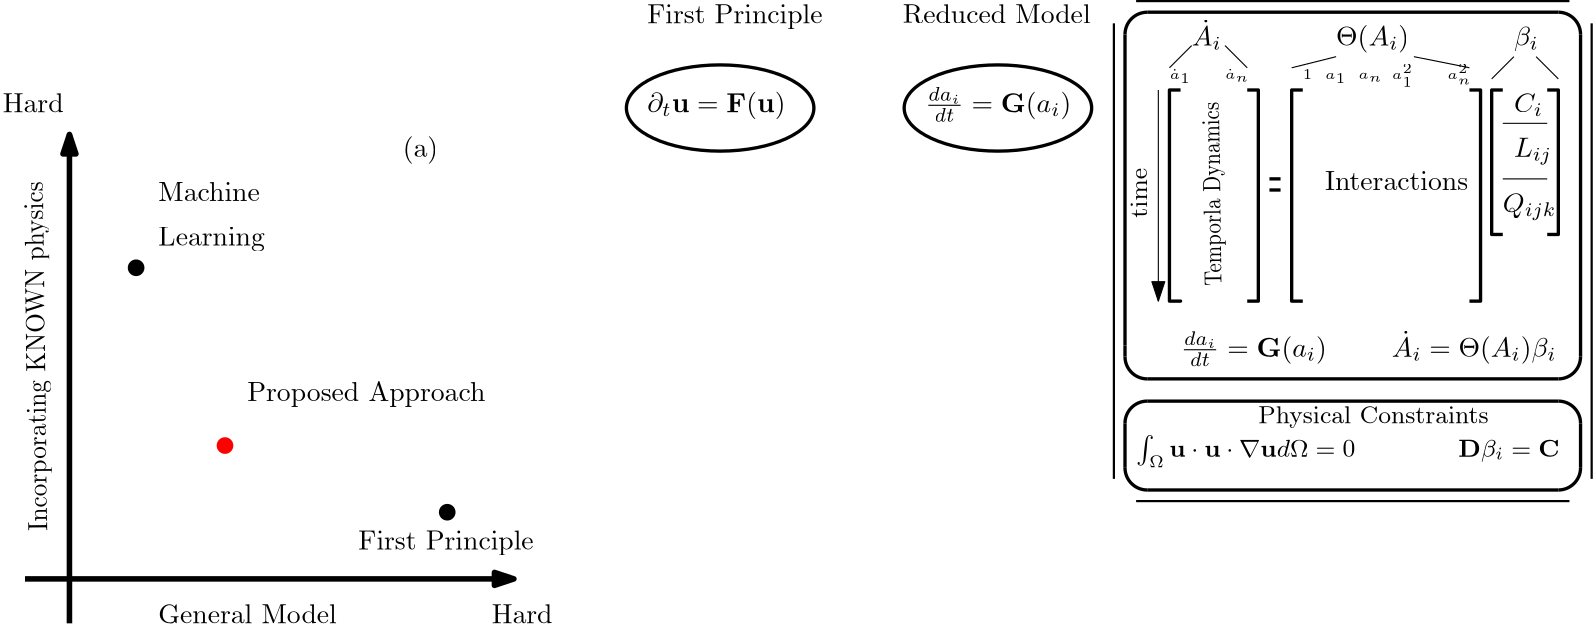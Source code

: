 <?xml version="1.0"?>
<!DOCTYPE ipe SYSTEM "ipe.dtd">
<ipe version="70212" creator="Ipe 7.2.13">
<info created="D:20200310105531" modified="D:20200310105531"/>
<ipestyle name="basic">
<symbol name="arrow/arc(spx)">
<path stroke="sym-stroke" fill="sym-stroke" pen="sym-pen">
0 0 m
-1 0.333 l
-1 -0.333 l
h
</path>
</symbol>
<symbol name="arrow/farc(spx)">
<path stroke="sym-stroke" fill="white" pen="sym-pen">
0 0 m
-1 0.333 l
-1 -0.333 l
h
</path>
</symbol>
<symbol name="arrow/ptarc(spx)">
<path stroke="sym-stroke" fill="sym-stroke" pen="sym-pen">
0 0 m
-1 0.333 l
-0.8 0 l
-1 -0.333 l
h
</path>
</symbol>
<symbol name="arrow/fptarc(spx)">
<path stroke="sym-stroke" fill="white" pen="sym-pen">
0 0 m
-1 0.333 l
-0.8 0 l
-1 -0.333 l
h
</path>
</symbol>
<symbol name="mark/circle(sx)" transformations="translations">
<path fill="sym-stroke">
0.6 0 0 0.6 0 0 e
0.4 0 0 0.4 0 0 e
</path>
</symbol>
<symbol name="mark/disk(sx)" transformations="translations">
<path fill="sym-stroke">
0.6 0 0 0.6 0 0 e
</path>
</symbol>
<symbol name="mark/fdisk(sfx)" transformations="translations">
<group>
<path fill="sym-fill">
0.5 0 0 0.5 0 0 e
</path>
<path fill="sym-stroke" fillrule="eofill">
0.6 0 0 0.6 0 0 e
0.4 0 0 0.4 0 0 e
</path>
</group>
</symbol>
<symbol name="mark/box(sx)" transformations="translations">
<path fill="sym-stroke" fillrule="eofill">
-0.6 -0.6 m
0.6 -0.6 l
0.6 0.6 l
-0.6 0.6 l
h
-0.4 -0.4 m
0.4 -0.4 l
0.4 0.4 l
-0.4 0.4 l
h
</path>
</symbol>
<symbol name="mark/square(sx)" transformations="translations">
<path fill="sym-stroke">
-0.6 -0.6 m
0.6 -0.6 l
0.6 0.6 l
-0.6 0.6 l
h
</path>
</symbol>
<symbol name="mark/fsquare(sfx)" transformations="translations">
<group>
<path fill="sym-fill">
-0.5 -0.5 m
0.5 -0.5 l
0.5 0.5 l
-0.5 0.5 l
h
</path>
<path fill="sym-stroke" fillrule="eofill">
-0.6 -0.6 m
0.6 -0.6 l
0.6 0.6 l
-0.6 0.6 l
h
-0.4 -0.4 m
0.4 -0.4 l
0.4 0.4 l
-0.4 0.4 l
h
</path>
</group>
</symbol>
<symbol name="mark/cross(sx)" transformations="translations">
<group>
<path fill="sym-stroke">
-0.43 -0.57 m
0.57 0.43 l
0.43 0.57 l
-0.57 -0.43 l
h
</path>
<path fill="sym-stroke">
-0.43 0.57 m
0.57 -0.43 l
0.43 -0.57 l
-0.57 0.43 l
h
</path>
</group>
</symbol>
<symbol name="arrow/fnormal(spx)">
<path stroke="sym-stroke" fill="white" pen="sym-pen">
0 0 m
-1 0.333 l
-1 -0.333 l
h
</path>
</symbol>
<symbol name="arrow/pointed(spx)">
<path stroke="sym-stroke" fill="sym-stroke" pen="sym-pen">
0 0 m
-1 0.333 l
-0.8 0 l
-1 -0.333 l
h
</path>
</symbol>
<symbol name="arrow/fpointed(spx)">
<path stroke="sym-stroke" fill="white" pen="sym-pen">
0 0 m
-1 0.333 l
-0.8 0 l
-1 -0.333 l
h
</path>
</symbol>
<symbol name="arrow/linear(spx)">
<path stroke="sym-stroke" pen="sym-pen">
-1 0.333 m
0 0 l
-1 -0.333 l
</path>
</symbol>
<symbol name="arrow/fdouble(spx)">
<path stroke="sym-stroke" fill="white" pen="sym-pen">
0 0 m
-1 0.333 l
-1 -0.333 l
h
-1 0 m
-2 0.333 l
-2 -0.333 l
h
</path>
</symbol>
<symbol name="arrow/double(spx)">
<path stroke="sym-stroke" fill="sym-stroke" pen="sym-pen">
0 0 m
-1 0.333 l
-1 -0.333 l
h
-1 0 m
-2 0.333 l
-2 -0.333 l
h
</path>
</symbol>
<pen name="heavier" value="0.8"/>
<pen name="fat" value="1.2"/>
<pen name="ultrafat" value="2"/>
<symbolsize name="large" value="5"/>
<symbolsize name="small" value="2"/>
<symbolsize name="tiny" value="1.1"/>
<arrowsize name="large" value="10"/>
<arrowsize name="small" value="5"/>
<arrowsize name="tiny" value="3"/>
<color name="red" value="1 0 0"/>
<color name="green" value="0 1 0"/>
<color name="blue" value="0 0 1"/>
<color name="yellow" value="1 1 0"/>
<color name="orange" value="1 0.647 0"/>
<color name="gold" value="1 0.843 0"/>
<color name="purple" value="0.627 0.125 0.941"/>
<color name="gray" value="0.745"/>
<color name="brown" value="0.647 0.165 0.165"/>
<color name="navy" value="0 0 0.502"/>
<color name="pink" value="1 0.753 0.796"/>
<color name="seagreen" value="0.18 0.545 0.341"/>
<color name="turquoise" value="0.251 0.878 0.816"/>
<color name="violet" value="0.933 0.51 0.933"/>
<color name="darkblue" value="0 0 0.545"/>
<color name="darkcyan" value="0 0.545 0.545"/>
<color name="darkgray" value="0.663"/>
<color name="darkgreen" value="0 0.392 0"/>
<color name="darkmagenta" value="0.545 0 0.545"/>
<color name="darkorange" value="1 0.549 0"/>
<color name="darkred" value="0.545 0 0"/>
<color name="lightblue" value="0.678 0.847 0.902"/>
<color name="lightcyan" value="0.878 1 1"/>
<color name="lightgray" value="0.827"/>
<color name="lightgreen" value="0.565 0.933 0.565"/>
<color name="lightyellow" value="1 1 0.878"/>
<dashstyle name="dashed" value="[4] 0"/>
<dashstyle name="dotted" value="[1 3] 0"/>
<dashstyle name="dash dotted" value="[4 2 1 2] 0"/>
<dashstyle name="dash dot dotted" value="[4 2 1 2 1 2] 0"/>
<textsize name="large" value="\large"/>
<textsize name="Large" value="\Large"/>
<textsize name="LARGE" value="\LARGE"/>
<textsize name="huge" value="\huge"/>
<textsize name="Huge" value="\Huge"/>
<textsize name="small" value="\small"/>
<textsize name="footnote" value="\footnotesize"/>
<textsize name="tiny" value="\tiny"/>
<textstyle name="center" begin="\begin{center}" end="\end{center}"/>
<textstyle name="itemize" begin="\begin{itemize}" end="\end{itemize}"/>
<textstyle name="item" begin="\begin{itemize}\item{}" end="\end{itemize}"/>
<gridsize name="4 pts" value="4"/>
<gridsize name="8 pts (~3 mm)" value="8"/>
<gridsize name="16 pts (~6 mm)" value="16"/>
<gridsize name="32 pts (~12 mm)" value="32"/>
<gridsize name="10 pts (~3.5 mm)" value="10"/>
<gridsize name="20 pts (~7 mm)" value="20"/>
<gridsize name="14 pts (~5 mm)" value="14"/>
<gridsize name="28 pts (~10 mm)" value="28"/>
<gridsize name="56 pts (~20 mm)" value="56"/>
<anglesize name="90 deg" value="90"/>
<anglesize name="60 deg" value="60"/>
<anglesize name="45 deg" value="45"/>
<anglesize name="30 deg" value="30"/>
<anglesize name="22.5 deg" value="22.5"/>
<opacity name="10%" value="0.1"/>
<opacity name="30%" value="0.3"/>
<opacity name="50%" value="0.5"/>
<opacity name="75%" value="0.75"/>
<tiling name="falling" angle="-60" step="4" width="1"/>
<tiling name="rising" angle="30" step="4" width="1"/>
</ipestyle>
<page>
<layer name="alpha"/>
<view layers="alpha" active="alpha"/>
<path layer="alpha" matrix="1 0 0 1 -376 8" stroke="black" pen="ultrafat" arrow="normal/normal">
416 400 m
416 576 l
</path>
<path matrix="1 0 0 1 -376 8" stroke="black" pen="ultrafat" arrow="normal/normal">
400 416 m
576 416 l
</path>
<text matrix="0.6 0 0 15.2316 -182.4 -6389.16" transformations="translations" pos="544 448" stroke="black" type="label" width="63.208" height="6.926" depth="1.93" valign="baseline">First Principle</text>
<text matrix="1 0 0 1 -376 8" transformations="translations" pos="448 552" stroke="black" type="label" width="36.53" height="6.918" depth="0" valign="baseline">Machine</text>
<text matrix="1 0 0 1 -376 -8" transformations="translations" pos="448 552" stroke="black" type="label" width="38.356" height="6.815" depth="1.93" valign="baseline">Learning</text>
<use matrix="1 0 0 1 -376 8" name="mark/fdisk(sfx)" pos="440 528" size="large" stroke="black" fill="black"/>
<use matrix="1 0 0 1 -376 8" name="mark/fdisk(sfx)" pos="552 440" size="large" stroke="black" fill="black"/>
<use matrix="1 0 0 1 -376 8" name="mark/fdisk(sfx)" pos="472 464" size="large" stroke="red" fill="red"/>
<text matrix="1 0 0 1 -376 8" transformations="translations" pos="480 480" stroke="black" type="label" width="85.762" height="6.926" depth="1.93" valign="baseline">Proposed Approach</text>
<text matrix="1 0 0 1 -376 8" transformations="translations" pos="448 400" stroke="black" type="label" width="64.301" height="6.918" depth="0" valign="baseline">General Model</text>
<text matrix="1 0 0 1 -376 8" transformations="translations" pos="568 400" stroke="black" type="label" width="21.89" height="6.918" depth="0" valign="baseline">Hard</text>
<text matrix="1 0 0 1 -384 16" transformations="translations" pos="400 576" stroke="black" type="label" width="21.89" height="6.918" depth="0" valign="baseline">Hard</text>
<text matrix="-0.0114393 0.915958 -0.999935 -0.0104786 500.544 79.838" pos="400 464" stroke="black" type="label" width="137.429" height="6.926" depth="1.93" valign="baseline">Incorporating KNOWN physics</text>
<text pos="160 576" stroke="black" type="label" width="12.73" height="7.473" depth="2.49" valign="baseline">(a)</text>
<text matrix="1 0 0 1 0 16" pos="248 608" stroke="black" type="label" width="63.208" height="6.926" depth="1.93" valign="baseline">First Principle</text>
<text pos="248 592" stroke="black" type="label" width="49.768" height="7.473" depth="2.49" valign="baseline">$\partial_t \mathbf{u} = \mathbf{F}(\mathbf{u})$</text>
<path matrix="1 0 0 1 -8 0" stroke="black" pen="fat">
448 600 m
444 600 l
444 528 l
444 524 l
448 524 l
444 524 l
</path>
<path stroke="black" pen="fat">
464 600 m
468 600 l
468 524 l
464 524 l
464 524 l
</path>
<path stroke="black" pen="fat">
484 600 m
480 600 l
480 524 l
484 524 l
484 524 l
</path>
<path stroke="black" pen="fat">
544 600 m
548 600 l
548 524 l
544 524 l
544 524 l
</path>
<path stroke="black" pen="fat">
556 600 m
552 600 l
552 548 l
556 548 l
</path>
<path stroke="black" pen="fat">
572 600 m
576 600 l
576 548 l
572 548 l
</path>
<path stroke="black" pen="fat">
472 568 m
476 568 l
</path>
<path stroke="black" pen="fat">
472 564 m
476 564 l
</path>
<text matrix="1 0 0 1 100 24" pos="248 568" stroke="black" type="label" width="52.639" height="8.933" depth="3.43" valign="baseline">$\frac{da_i}{dt} = \mathbf{G}(a_i)$</text>
<path matrix="1.125 0 0 0.517241 -34 287.31" stroke="black" pen="fat">
30 0 0 30 274 592 e
</path>
<path matrix="1.125 0 0 0.517241 66 287.31" stroke="black" pen="fat">
30 0 0 30 274 592 e
</path>
<text matrix="1 0 0 1 -12 0" pos="352 624" stroke="black" type="label" width="67.663" height="6.918" depth="0" valign="baseline">Reduced Model</text>
<text matrix="1 0 0 1 -8 8" pos="452 608" stroke="black" type="label" width="10.789" height="9.176" depth="1.49" valign="baseline">$\dot{A}_i$</text>
<text matrix="1 0 0 1 -12 8" pos="508 608" stroke="black" type="label" width="26.286" height="7.473" depth="2.49" valign="baseline">$\Theta(A_i)$</text>
<text matrix="1 0 0 1 -4 8" pos="564 608" stroke="black" type="label" width="8.952" height="6.926" depth="1.93" valign="baseline">$\beta_i$</text>
<path matrix="1 0 0 1 -8 0" stroke="black" arrow="normal/normal">
440 600 m
440 524 l
</path>
<text matrix="-0.00504927 0.999987 -0.999987 -0.00504927 994.2 120.907" pos="436 564" stroke="black" type="label" width="17.922" height="5.999" depth="0" valign="baseline" size="small">time</text>
<text matrix="1 0 0 1 68 76" pos="492 516" stroke="black" type="label" width="10.437" height="6.812" depth="1.49" valign="baseline">$C_i$</text>
<text matrix="1 0 0 1 48 60" pos="512 516" stroke="black" type="label" width="13.797" height="6.808" depth="2.85" valign="baseline">$L_{ij}$</text>
<text matrix="1 0 0 1 20 40" pos="536 516" stroke="black" type="label" width="19.296" height="6.808" depth="2.85" valign="baseline">$Q_{ijk}$</text>
<text matrix="1 0 0 1 -12 12" pos="448 592" stroke="black" type="label" width="7.746" height="3.391" depth="1.49" valign="baseline" size="tiny">$\dot{a}_1$</text>
<text matrix="1 0 0 1 -4 12" pos="460 592" stroke="black" type="label" width="8.743" height="3.392" depth="0.99" valign="baseline" size="tiny">$\dot{a}_n$</text>
<path stroke="black">
556 588 m
572 588 l
</path>
<path stroke="black">
556 568 m
572 568 l
</path>
<text pos="484 604" stroke="black" type="label" width="3.39" height="3.21" depth="0" valign="baseline" size="tiny">1</text>
<text matrix="1 0 0 1 -4 0" pos="496 604" stroke="black" type="label" width="7.746" height="2.149" depth="1.49" valign="baseline" size="tiny">$a_1$</text>
<text pos="504 604" stroke="black" type="label" width="8.743" height="2.151" depth="0.99" valign="baseline" size="tiny">$a_n$</text>
<text matrix="1 0 0 1 -4 0" pos="520 604" stroke="black" type="label" width="7.746" height="5.224" depth="2.79" valign="baseline" size="tiny">$a_1^2$</text>
<text matrix="1 0 0 1 -4 0" pos="540 604" stroke="black" type="label" width="8.743" height="5.223" depth="1.99" valign="baseline" size="tiny">$a_n^2$</text>
<path stroke="black">
436 608 m
444 616 l
444 616 l
</path>
<path stroke="black">
464 608 m
456 616 l
</path>
<path stroke="black">
480 608 m
496 612 l
</path>
<path stroke="black">
544 608 m
524 612 l
</path>
<path stroke="black">
552 604 m
560 612 l
</path>
<path stroke="black">
576 604 m
568 612 l
</path>
<text matrix="-0.0114618 0.817285 -0.999934 -0.00936815 1019.87 168.607" pos="448 560" stroke="black" type="label" width="81.093" height="6.23" depth="1.74" valign="baseline" size="small">Temporla Dynamics</text>
<text pos="492 564" stroke="black" type="label" width="51.557" height="6.808" depth="0" valign="baseline">Interactions</text>
<text matrix="1 0 0 1 24 -4" pos="492 508" stroke="black" type="label" width="59.311" height="9.173" depth="2.49" valign="baseline">$\dot{A}_i = \Theta(A_i)\beta_i$</text>
<text matrix="1 0 0 1 192 -64" pos="248 568" stroke="black" type="label" width="52.639" height="8.933" depth="3.43" valign="baseline">$\frac{da_i}{dt} = \mathbf{G}(a_i)$</text>
<path stroke="black" pen="fat">
420 508 m
420 620 l
420 620 l
</path>
<path stroke="black" pen="fat">
428 628 m
576 628 l
</path>
<path stroke="black" pen="fat">
576 496 m
428 496 l
</path>
<path stroke="black" pen="fat">
420 508 m
420 504 l
</path>
<path stroke="black" pen="fat">
420 620 m
8 0 0 -8 428 620 428 628 a
</path>
<path stroke="black" pen="fat">
584 504 m
8 0 0 -8 576 504 576 496 a
</path>
<path stroke="black" pen="fat">
428 496 m
8 0 0 -8 428 504 420 504 a
</path>
<path stroke="black" pen="fat">
576 628 m
8 0 0 -8 576 620 584 620 a
</path>
<path stroke="black" pen="fat">
584 620 m
584 504 l
</path>
<text matrix="1 0 0 1 -96 -8" pos="520 476" stroke="black" type="label" width="78.94" height="7.778" depth="3.79" valign="baseline" size="small">$\int_{\Omega} \mathbf{u} \cdot \mathbf{u} \cdot \nabla \mathbf{u} d\Omega = 0 $</text>
<text matrix="1 0 0 1 28 4" pos="440 476" stroke="black" type="label" width="82.984" height="6.23" depth="1.74" valign="baseline" size="small">Physical Constraints</text>
<text matrix="1 0 0 1 12 0" pos="528 468" stroke="black" type="label" width="36.434" height="6.23" depth="1.74" valign="baseline" size="small">$\mathbf{D}\beta_i = \mathbf{C}$</text>
<path stroke="black" pen="fat">
420 464 m
420 480 l
420 480 l
</path>
<path stroke="black" pen="fat">
428 488 m
576 488 l
</path>
<path stroke="black" pen="fat">
584 480 m
584 464 l
</path>
<path stroke="black" pen="fat">
576 456 m
428 456 l
</path>
<path stroke="black" pen="fat">
420 480 m
8 0 0 -8 428 480 428 488 a
</path>
<path stroke="black" pen="fat">
576 488 m
8 0 0 -8 576 480 584 480 a
</path>
<path stroke="black" pen="fat">
584 464 m
8 0 0 -8 576 464 576 456 a
</path>
<path stroke="black" pen="fat">
428 456 m
8 0 0 -8 428 464 420 464 a
</path>
<path stroke="black" pen="heavier">
416 460 m
416 624 l
</path>
<path stroke="black" pen="heavier">
424 632 m
580 632 l
</path>
<path stroke="black" pen="heavier">
588 624 m
588 460 l
</path>
<path stroke="black" pen="heavier">
580 452 m
424 452 l
</path>
</page>
</ipe>
